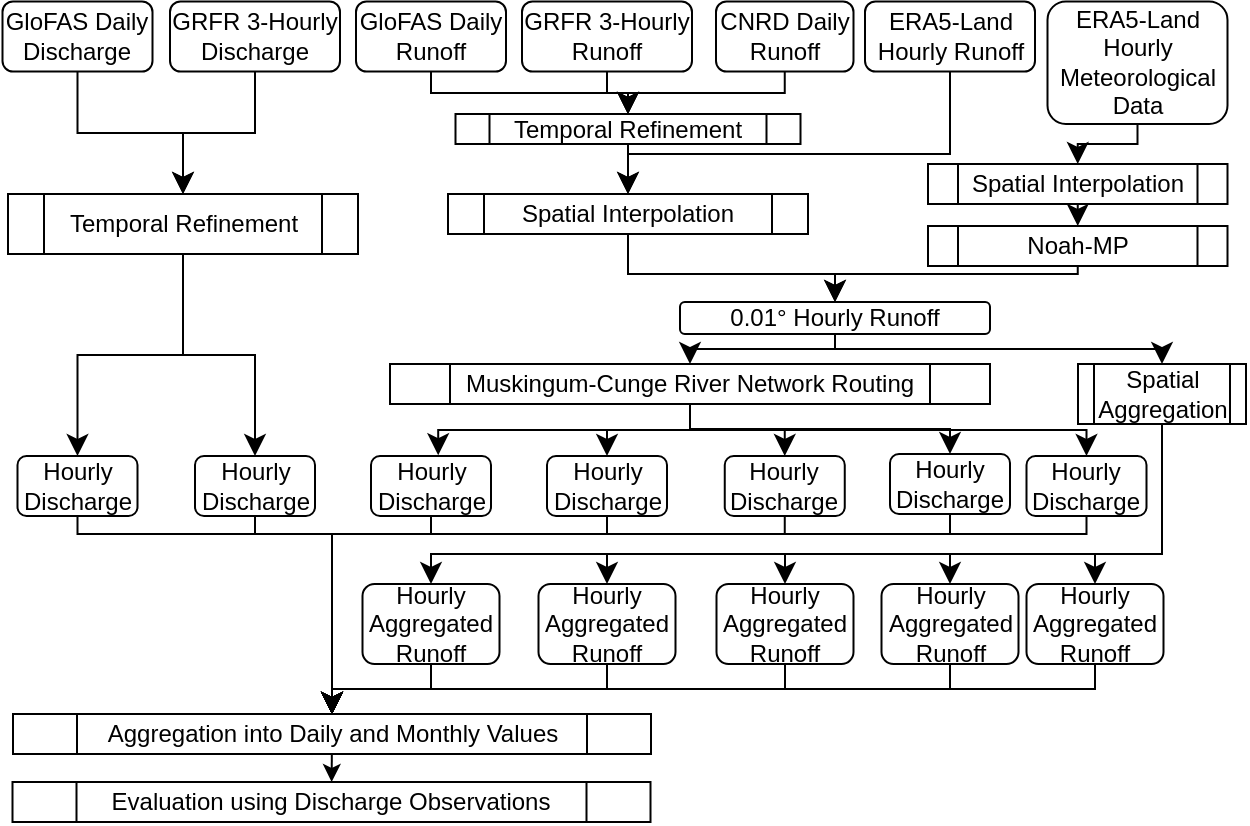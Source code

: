 <mxfile scale="4" border="0">
    <diagram id="uAw2bfOMTjpaAJfY_o5q" name="Page-1">
        <mxGraphModel dx="1150" dy="1042" grid="1" gridSize="10" guides="1" tooltips="1" connect="1" arrows="1" fold="1" page="1" pageScale="1" pageWidth="630" pageHeight="420" math="0" shadow="0">
            <root>
                <mxCell id="0"/>
                <mxCell id="1" parent="0"/>
                <mxCell id="61" value="Hourly&lt;br&gt;Aggregated Runoff" style="rounded=1;whiteSpace=wrap;html=1;" parent="1" vertex="1">
                    <mxGeometry x="187.25" y="295" width="68.5" height="40" as="geometry"/>
                </mxCell>
                <mxCell id="4" value="ERA5-Land Hourly Runoff" style="rounded=1;whiteSpace=wrap;html=1;flipH=1;" parent="1" vertex="1">
                    <mxGeometry x="438.5" y="3.75" width="85" height="35" as="geometry"/>
                </mxCell>
                <mxCell id="8" value="Spatial Interpolation" style="shape=process;whiteSpace=wrap;html=1;backgroundOutline=1;" parent="1" vertex="1">
                    <mxGeometry x="230" y="100" width="180" height="20" as="geometry"/>
                </mxCell>
                <mxCell id="9" value="GRFR 3-Hourly Discharge" style="rounded=1;whiteSpace=wrap;html=1;flipH=1;" parent="1" vertex="1">
                    <mxGeometry x="91" y="3.75" width="85" height="35" as="geometry"/>
                </mxCell>
                <mxCell id="10" value="CNRD Daily Runoff" style="rounded=1;whiteSpace=wrap;html=1;flipH=1;" parent="1" vertex="1">
                    <mxGeometry x="364" y="3.75" width="68.75" height="35" as="geometry"/>
                </mxCell>
                <mxCell id="11" value="GloFAS Daily Discharge" style="rounded=1;whiteSpace=wrap;html=1;flipH=1;" parent="1" vertex="1">
                    <mxGeometry x="7.25" y="3.75" width="75" height="35" as="geometry"/>
                </mxCell>
                <mxCell id="12" value="Temporal Refinement" style="shape=process;whiteSpace=wrap;html=1;backgroundOutline=1;" parent="1" vertex="1">
                    <mxGeometry x="233.75" y="60" width="172.5" height="15" as="geometry"/>
                </mxCell>
                <mxCell id="13" value="Temporal Refinement" style="shape=process;whiteSpace=wrap;html=1;backgroundOutline=1;" parent="1" vertex="1">
                    <mxGeometry x="10" y="100" width="175" height="30" as="geometry"/>
                </mxCell>
                <mxCell id="14" value="Muskingum-Cunge River Network Routing" style="shape=process;whiteSpace=wrap;html=1;backgroundOutline=1;" parent="1" vertex="1">
                    <mxGeometry x="201" y="185" width="300" height="20" as="geometry"/>
                </mxCell>
                <mxCell id="15" value="ERA5-Land Hourly Meteorological Data" style="rounded=1;whiteSpace=wrap;html=1;flipH=1;" parent="1" vertex="1">
                    <mxGeometry x="529.75" y="3.75" width="90" height="61.25" as="geometry"/>
                </mxCell>
                <mxCell id="18" value="Spatial Interpolation" style="shape=process;whiteSpace=wrap;html=1;backgroundOutline=1;" parent="1" vertex="1">
                    <mxGeometry x="470" y="85" width="149.75" height="20" as="geometry"/>
                </mxCell>
                <mxCell id="19" value="Noah-MP" style="shape=process;whiteSpace=wrap;html=1;backgroundOutline=1;" parent="1" vertex="1">
                    <mxGeometry x="470" y="116" width="149.75" height="20" as="geometry"/>
                </mxCell>
                <mxCell id="20" value="Hourly Discharge" style="rounded=1;whiteSpace=wrap;html=1;" parent="1" vertex="1">
                    <mxGeometry x="14.75" y="231" width="60" height="30" as="geometry"/>
                </mxCell>
                <mxCell id="21" value="Hourly Discharge" style="rounded=1;whiteSpace=wrap;html=1;" parent="1" vertex="1">
                    <mxGeometry x="103.5" y="231" width="60" height="30" as="geometry"/>
                </mxCell>
                <mxCell id="22" value="Hourly Discharge" style="rounded=1;whiteSpace=wrap;html=1;" parent="1" vertex="1">
                    <mxGeometry x="191.5" y="231" width="60" height="30" as="geometry"/>
                </mxCell>
                <mxCell id="24" value="Hourly Discharge" style="rounded=1;whiteSpace=wrap;html=1;" parent="1" vertex="1">
                    <mxGeometry x="368.38" y="231" width="60" height="30" as="geometry"/>
                </mxCell>
                <mxCell id="25" value="Hourly Discharge" style="rounded=1;whiteSpace=wrap;html=1;" parent="1" vertex="1">
                    <mxGeometry x="519.25" y="231" width="60" height="30" as="geometry"/>
                </mxCell>
                <mxCell id="28" value="" style="edgeStyle=elbowEdgeStyle;elbow=vertical;endArrow=classic;html=1;curved=0;rounded=0;endSize=8;startSize=8;exitX=0.5;exitY=1;exitDx=0;exitDy=0;entryX=0.5;entryY=0;entryDx=0;entryDy=0;" parent="1" source="11" target="13" edge="1">
                    <mxGeometry width="50" height="50" relative="1" as="geometry">
                        <mxPoint x="137" y="190" as="sourcePoint"/>
                        <mxPoint x="187" y="140" as="targetPoint"/>
                    </mxGeometry>
                </mxCell>
                <mxCell id="29" value="" style="edgeStyle=elbowEdgeStyle;elbow=vertical;endArrow=classic;html=1;curved=0;rounded=0;endSize=8;startSize=8;exitX=0.5;exitY=1;exitDx=0;exitDy=0;entryX=0.5;entryY=0;entryDx=0;entryDy=0;" parent="1" source="9" target="13" edge="1">
                    <mxGeometry width="50" height="50" relative="1" as="geometry">
                        <mxPoint x="57.5" y="55" as="sourcePoint"/>
                        <mxPoint x="120" y="90" as="targetPoint"/>
                    </mxGeometry>
                </mxCell>
                <mxCell id="30" value="" style="edgeStyle=elbowEdgeStyle;elbow=vertical;endArrow=classic;html=1;curved=0;rounded=0;endSize=8;startSize=8;exitX=0.5;exitY=1;exitDx=0;exitDy=0;entryX=0.5;entryY=0;entryDx=0;entryDy=0;" parent="1" source="13" target="20" edge="1">
                    <mxGeometry width="50" height="50" relative="1" as="geometry">
                        <mxPoint x="57.5" y="55" as="sourcePoint"/>
                        <mxPoint x="107.5" y="110" as="targetPoint"/>
                    </mxGeometry>
                </mxCell>
                <mxCell id="31" value="" style="edgeStyle=elbowEdgeStyle;elbow=vertical;endArrow=classic;html=1;curved=0;rounded=0;endSize=8;startSize=8;exitX=0.5;exitY=1;exitDx=0;exitDy=0;entryX=0.5;entryY=0;entryDx=0;entryDy=0;" parent="1" source="13" target="21" edge="1">
                    <mxGeometry width="50" height="50" relative="1" as="geometry">
                        <mxPoint x="107.5" y="140" as="sourcePoint"/>
                        <mxPoint x="57.5" y="220" as="targetPoint"/>
                    </mxGeometry>
                </mxCell>
                <mxCell id="33" value="" style="edgeStyle=elbowEdgeStyle;elbow=vertical;endArrow=classic;html=1;curved=0;rounded=0;endSize=8;startSize=8;entryX=0.5;entryY=0;entryDx=0;entryDy=0;" parent="1" source="10" target="12" edge="1">
                    <mxGeometry width="50" height="50" relative="1" as="geometry">
                        <mxPoint x="240" y="65" as="sourcePoint"/>
                        <mxPoint x="290" y="90" as="targetPoint"/>
                    </mxGeometry>
                </mxCell>
                <mxCell id="34" value="" style="edgeStyle=elbowEdgeStyle;elbow=vertical;endArrow=classic;html=1;curved=0;rounded=0;endSize=8;startSize=8;entryX=0.5;entryY=0;entryDx=0;entryDy=0;" parent="1" source="4" target="8" edge="1">
                    <mxGeometry width="50" height="50" relative="1" as="geometry">
                        <mxPoint x="320" y="65" as="sourcePoint"/>
                        <mxPoint x="360" y="90" as="targetPoint"/>
                        <Array as="points">
                            <mxPoint x="400" y="80"/>
                        </Array>
                    </mxGeometry>
                </mxCell>
                <mxCell id="35" value="" style="edgeStyle=elbowEdgeStyle;elbow=vertical;endArrow=classic;html=1;curved=0;rounded=0;endSize=8;startSize=8;exitX=0.5;exitY=1;exitDx=0;exitDy=0;entryX=0.5;entryY=0;entryDx=0;entryDy=0;" parent="1" source="12" target="8" edge="1">
                    <mxGeometry width="50" height="50" relative="1" as="geometry">
                        <mxPoint x="320" y="65" as="sourcePoint"/>
                        <mxPoint x="300" y="90" as="targetPoint"/>
                        <Array as="points"/>
                    </mxGeometry>
                </mxCell>
                <mxCell id="37" value="0.01° Hourly Runoff" style="rounded=1;whiteSpace=wrap;html=1;" parent="1" vertex="1">
                    <mxGeometry x="346" y="154" width="155" height="16" as="geometry"/>
                </mxCell>
                <mxCell id="39" value="" style="edgeStyle=elbowEdgeStyle;elbow=vertical;endArrow=classic;html=1;curved=0;rounded=0;endSize=8;startSize=8;exitX=0.5;exitY=1;exitDx=0;exitDy=0;entryX=0.5;entryY=0;entryDx=0;entryDy=0;" parent="1" source="15" target="18" edge="1">
                    <mxGeometry width="50" height="50" relative="1" as="geometry">
                        <mxPoint x="360" y="210" as="sourcePoint"/>
                        <mxPoint x="410" y="160" as="targetPoint"/>
                    </mxGeometry>
                </mxCell>
                <mxCell id="41" value="" style="edgeStyle=elbowEdgeStyle;elbow=vertical;endArrow=classic;html=1;curved=0;rounded=0;endSize=8;startSize=8;exitX=0.5;exitY=1;exitDx=0;exitDy=0;entryX=0.5;entryY=0;entryDx=0;entryDy=0;" parent="1" source="18" target="19" edge="1">
                    <mxGeometry width="50" height="50" relative="1" as="geometry">
                        <mxPoint x="495" y="70" as="sourcePoint"/>
                        <mxPoint x="540" y="100" as="targetPoint"/>
                    </mxGeometry>
                </mxCell>
                <mxCell id="42" value="" style="edgeStyle=elbowEdgeStyle;elbow=vertical;endArrow=classic;html=1;curved=0;rounded=0;endSize=8;startSize=8;exitX=0.5;exitY=1;exitDx=0;exitDy=0;entryX=0.5;entryY=0;entryDx=0;entryDy=0;" parent="1" source="8" target="37" edge="1">
                    <mxGeometry width="50" height="50" relative="1" as="geometry">
                        <mxPoint x="540" y="120" as="sourcePoint"/>
                        <mxPoint x="540" y="140" as="targetPoint"/>
                        <Array as="points">
                            <mxPoint x="370" y="140"/>
                        </Array>
                    </mxGeometry>
                </mxCell>
                <mxCell id="43" value="" style="edgeStyle=elbowEdgeStyle;elbow=vertical;endArrow=classic;html=1;curved=0;rounded=0;endSize=8;startSize=8;exitX=0.5;exitY=1;exitDx=0;exitDy=0;entryX=0.5;entryY=0;entryDx=0;entryDy=0;" parent="1" source="19" target="37" edge="1">
                    <mxGeometry width="50" height="50" relative="1" as="geometry">
                        <mxPoint x="326.0" y="159" as="sourcePoint"/>
                        <mxPoint x="432.5" y="180" as="targetPoint"/>
                        <Array as="points">
                            <mxPoint x="480" y="140"/>
                        </Array>
                    </mxGeometry>
                </mxCell>
                <mxCell id="44" value="" style="edgeStyle=elbowEdgeStyle;elbow=vertical;endArrow=classic;html=1;curved=0;rounded=0;endSize=8;startSize=8;entryX=0.5;entryY=0;entryDx=0;entryDy=0;exitX=0.5;exitY=1;exitDx=0;exitDy=0;" parent="1" source="37" target="14" edge="1">
                    <mxGeometry width="50" height="50" relative="1" as="geometry">
                        <mxPoint x="360" y="210" as="sourcePoint"/>
                        <mxPoint x="410" y="160" as="targetPoint"/>
                    </mxGeometry>
                </mxCell>
                <mxCell id="45" value="" style="edgeStyle=elbowEdgeStyle;elbow=vertical;endArrow=classic;html=1;curved=0;rounded=0;endSize=8;startSize=8;exitX=0.5;exitY=1;exitDx=0;exitDy=0;entryX=0.56;entryY=-0.013;entryDx=0;entryDy=0;entryPerimeter=0;" parent="1" source="14" target="22" edge="1">
                    <mxGeometry width="50" height="50" relative="1" as="geometry">
                        <mxPoint x="107.5" y="140" as="sourcePoint"/>
                        <mxPoint x="146.75" y="260" as="targetPoint"/>
                        <Array as="points"/>
                    </mxGeometry>
                </mxCell>
                <mxCell id="47" value="" style="edgeStyle=elbowEdgeStyle;elbow=vertical;endArrow=classic;html=1;curved=0;rounded=0;endSize=8;startSize=8;exitX=0.5;exitY=1;exitDx=0;exitDy=0;entryX=0.5;entryY=0;entryDx=0;entryDy=0;" parent="1" source="14" target="24" edge="1">
                    <mxGeometry width="50" height="50" relative="1" as="geometry">
                        <mxPoint x="432.5" y="240" as="sourcePoint"/>
                        <mxPoint x="390" y="250" as="targetPoint"/>
                        <Array as="points"/>
                    </mxGeometry>
                </mxCell>
                <mxCell id="49" value="" style="edgeStyle=elbowEdgeStyle;elbow=vertical;endArrow=classic;html=1;curved=0;rounded=0;endSize=8;startSize=8;exitX=0.5;exitY=1;exitDx=0;exitDy=0;" parent="1" source="14" target="25" edge="1">
                    <mxGeometry width="50" height="50" relative="1" as="geometry">
                        <mxPoint x="432.5" y="240" as="sourcePoint"/>
                        <mxPoint x="504.75" y="260" as="targetPoint"/>
                        <Array as="points"/>
                    </mxGeometry>
                </mxCell>
                <mxCell id="60" value="" style="edgeStyle=none;html=1;" parent="1" source="50" target="59" edge="1">
                    <mxGeometry relative="1" as="geometry"/>
                </mxCell>
                <mxCell id="50" value="Aggregation into Daily and Monthly Values" style="shape=process;whiteSpace=wrap;html=1;backgroundOutline=1;" parent="1" vertex="1">
                    <mxGeometry x="12.5" y="360" width="319" height="20" as="geometry"/>
                </mxCell>
                <mxCell id="52" value="" style="edgeStyle=elbowEdgeStyle;elbow=vertical;endArrow=classic;html=1;curved=0;rounded=0;endSize=8;startSize=8;exitX=0.5;exitY=1;exitDx=0;exitDy=0;entryX=0.5;entryY=0;entryDx=0;entryDy=0;" parent="1" source="20" target="50" edge="1">
                    <mxGeometry width="50" height="50" relative="1" as="geometry">
                        <mxPoint x="290" y="200" as="sourcePoint"/>
                        <mxPoint x="340" y="150" as="targetPoint"/>
                        <Array as="points">
                            <mxPoint x="180" y="270"/>
                        </Array>
                    </mxGeometry>
                </mxCell>
                <mxCell id="53" value="" style="edgeStyle=elbowEdgeStyle;elbow=vertical;endArrow=classic;html=1;curved=0;rounded=0;endSize=8;startSize=8;exitX=0.5;exitY=1;exitDx=0;exitDy=0;entryX=0.5;entryY=0;entryDx=0;entryDy=0;" parent="1" source="21" target="50" edge="1">
                    <mxGeometry width="50" height="50" relative="1" as="geometry">
                        <mxPoint x="57.25" y="299" as="sourcePoint"/>
                        <mxPoint x="320" y="340" as="targetPoint"/>
                        <Array as="points">
                            <mxPoint x="230" y="270"/>
                        </Array>
                    </mxGeometry>
                </mxCell>
                <mxCell id="54" value="" style="edgeStyle=elbowEdgeStyle;elbow=vertical;endArrow=classic;html=1;curved=0;rounded=0;endSize=8;startSize=8;exitX=0.5;exitY=1;exitDx=0;exitDy=0;entryX=0.5;entryY=0;entryDx=0;entryDy=0;" parent="1" source="22" target="50" edge="1">
                    <mxGeometry width="50" height="50" relative="1" as="geometry">
                        <mxPoint x="146.75" y="299" as="sourcePoint"/>
                        <mxPoint x="320" y="340" as="targetPoint"/>
                        <Array as="points">
                            <mxPoint x="280" y="270"/>
                            <mxPoint x="280" y="300"/>
                        </Array>
                    </mxGeometry>
                </mxCell>
                <mxCell id="56" value="" style="edgeStyle=elbowEdgeStyle;elbow=vertical;endArrow=classic;html=1;curved=0;rounded=0;endSize=8;startSize=8;entryX=0.5;entryY=0;entryDx=0;entryDy=0;exitX=0.5;exitY=1;exitDx=0;exitDy=0;" parent="1" source="24" target="50" edge="1">
                    <mxGeometry width="50" height="50" relative="1" as="geometry">
                        <mxPoint x="400" y="280" as="sourcePoint"/>
                        <mxPoint x="310" y="310" as="targetPoint"/>
                        <Array as="points">
                            <mxPoint x="350" y="270"/>
                        </Array>
                    </mxGeometry>
                </mxCell>
                <mxCell id="58" value="" style="edgeStyle=elbowEdgeStyle;elbow=vertical;endArrow=classic;html=1;curved=0;rounded=0;endSize=8;startSize=8;entryX=0.5;entryY=0;entryDx=0;entryDy=0;exitX=0.5;exitY=1;exitDx=0;exitDy=0;" parent="1" source="25" target="50" edge="1">
                    <mxGeometry width="50" height="50" relative="1" as="geometry">
                        <mxPoint x="504.75" y="299" as="sourcePoint"/>
                        <mxPoint x="320" y="340" as="targetPoint"/>
                        <Array as="points">
                            <mxPoint x="430" y="270"/>
                        </Array>
                    </mxGeometry>
                </mxCell>
                <mxCell id="59" value="Evaluation using Discharge Observations" style="shape=process;whiteSpace=wrap;html=1;backgroundOutline=1;" parent="1" vertex="1">
                    <mxGeometry x="12.25" y="394" width="319" height="20" as="geometry"/>
                </mxCell>
                <mxCell id="66" value="Spatial Aggregation" style="shape=process;whiteSpace=wrap;html=1;backgroundOutline=1;" parent="1" vertex="1">
                    <mxGeometry x="545" y="185" width="84" height="30" as="geometry"/>
                </mxCell>
                <mxCell id="67" value="" style="edgeStyle=elbowEdgeStyle;elbow=vertical;endArrow=classic;html=1;curved=0;rounded=0;endSize=8;startSize=8;entryX=0.5;entryY=0;entryDx=0;entryDy=0;exitX=0.5;exitY=1;exitDx=0;exitDy=0;" parent="1" source="37" target="66" edge="1">
                    <mxGeometry width="50" height="50" relative="1" as="geometry">
                        <mxPoint x="432.5" y="204" as="sourcePoint"/>
                        <mxPoint x="366" y="225" as="targetPoint"/>
                    </mxGeometry>
                </mxCell>
                <mxCell id="68" value="" style="edgeStyle=elbowEdgeStyle;elbow=vertical;endArrow=classic;html=1;curved=0;rounded=0;endSize=8;startSize=8;exitX=0.5;exitY=1;exitDx=0;exitDy=0;entryX=0.5;entryY=0;entryDx=0;entryDy=0;" parent="1" source="66" target="100" edge="1">
                    <mxGeometry width="50" height="50" relative="1" as="geometry">
                        <mxPoint x="432.5" y="204" as="sourcePoint"/>
                        <mxPoint x="554" y="290" as="targetPoint"/>
                        <Array as="points">
                            <mxPoint x="590" y="280"/>
                        </Array>
                    </mxGeometry>
                </mxCell>
                <mxCell id="70" value="" style="edgeStyle=elbowEdgeStyle;elbow=vertical;endArrow=classic;html=1;curved=0;rounded=0;endSize=8;startSize=8;entryX=0.5;entryY=0;entryDx=0;entryDy=0;exitX=0.5;exitY=1;exitDx=0;exitDy=0;" parent="1" source="66" target="99" edge="1">
                    <mxGeometry width="50" height="50" relative="1" as="geometry">
                        <mxPoint x="586.75" y="245" as="sourcePoint"/>
                        <mxPoint x="398.38" y="300" as="targetPoint"/>
                        <Array as="points">
                            <mxPoint x="500" y="280"/>
                        </Array>
                    </mxGeometry>
                </mxCell>
                <mxCell id="72" value="" style="edgeStyle=elbowEdgeStyle;elbow=vertical;endArrow=classic;html=1;curved=0;rounded=0;endSize=8;startSize=8;entryX=0.5;entryY=0;entryDx=0;entryDy=0;exitX=0.5;exitY=1;exitDx=0;exitDy=0;" parent="1" source="66" target="61" edge="1">
                    <mxGeometry width="50" height="50" relative="1" as="geometry">
                        <mxPoint x="600" y="260" as="sourcePoint"/>
                        <mxPoint x="366" y="340" as="targetPoint"/>
                        <Array as="points">
                            <mxPoint x="410" y="280"/>
                            <mxPoint x="430" y="320"/>
                        </Array>
                    </mxGeometry>
                </mxCell>
                <mxCell id="74" value="" style="edgeStyle=elbowEdgeStyle;elbow=vertical;endArrow=classic;html=1;curved=0;rounded=0;endSize=8;startSize=8;exitX=0.5;exitY=1;exitDx=0;exitDy=0;entryX=0.5;entryY=0;entryDx=0;entryDy=0;" parent="1" source="61" target="50" edge="1">
                    <mxGeometry width="50" height="50" relative="1" as="geometry">
                        <mxPoint x="350" y="480" as="sourcePoint"/>
                        <mxPoint x="400" y="430" as="targetPoint"/>
                    </mxGeometry>
                </mxCell>
                <mxCell id="76" value="" style="edgeStyle=elbowEdgeStyle;elbow=vertical;endArrow=classic;html=1;curved=0;rounded=0;endSize=8;startSize=8;exitX=0.5;exitY=1;exitDx=0;exitDy=0;entryX=0.5;entryY=0;entryDx=0;entryDy=0;" parent="1" source="99" target="50" edge="1">
                    <mxGeometry width="50" height="50" relative="1" as="geometry">
                        <mxPoint x="398.38" y="330" as="sourcePoint"/>
                        <mxPoint x="326" y="390" as="targetPoint"/>
                    </mxGeometry>
                </mxCell>
                <mxCell id="78" value="" style="edgeStyle=elbowEdgeStyle;elbow=vertical;endArrow=classic;html=1;curved=0;rounded=0;endSize=8;startSize=8;exitX=0.5;exitY=1;exitDx=0;exitDy=0;entryX=0.5;entryY=0;entryDx=0;entryDy=0;" parent="1" source="100" target="50" edge="1">
                    <mxGeometry width="50" height="50" relative="1" as="geometry">
                        <mxPoint x="553.5" y="330" as="sourcePoint"/>
                        <mxPoint x="326" y="390" as="targetPoint"/>
                    </mxGeometry>
                </mxCell>
                <mxCell id="79" value="GloFAS Daily Runoff" style="rounded=1;whiteSpace=wrap;html=1;flipH=1;" parent="1" vertex="1">
                    <mxGeometry x="184" y="3.75" width="75" height="35" as="geometry"/>
                </mxCell>
                <mxCell id="80" value="GRFR 3-Hourly Runoff" style="rounded=1;whiteSpace=wrap;html=1;flipH=1;" parent="1" vertex="1">
                    <mxGeometry x="267" y="3.75" width="85" height="35" as="geometry"/>
                </mxCell>
                <mxCell id="82" value="" style="edgeStyle=elbowEdgeStyle;elbow=vertical;endArrow=classic;html=1;curved=0;rounded=0;endSize=8;startSize=8;entryX=0.5;entryY=0;entryDx=0;entryDy=0;exitX=0.5;exitY=1;exitDx=0;exitDy=0;" parent="1" source="79" target="12" edge="1">
                    <mxGeometry width="50" height="50" relative="1" as="geometry">
                        <mxPoint x="408.375" y="48.75" as="sourcePoint"/>
                        <mxPoint x="330" y="70" as="targetPoint"/>
                    </mxGeometry>
                </mxCell>
                <mxCell id="83" value="" style="edgeStyle=elbowEdgeStyle;elbow=vertical;endArrow=classic;html=1;curved=0;rounded=0;endSize=8;startSize=8;exitX=0.5;exitY=1;exitDx=0;exitDy=0;entryX=0.5;entryY=0;entryDx=0;entryDy=0;" parent="1" source="80" target="12" edge="1">
                    <mxGeometry width="50" height="50" relative="1" as="geometry">
                        <mxPoint x="231.5" y="48.75" as="sourcePoint"/>
                        <mxPoint x="330" y="60" as="targetPoint"/>
                    </mxGeometry>
                </mxCell>
                <mxCell id="84" value="Hourly Discharge" style="rounded=1;whiteSpace=wrap;html=1;" parent="1" vertex="1">
                    <mxGeometry x="279.5" y="231" width="60" height="30" as="geometry"/>
                </mxCell>
                <mxCell id="85" value="Hourly Discharge" style="rounded=1;whiteSpace=wrap;html=1;" parent="1" vertex="1">
                    <mxGeometry x="451" y="230" width="60" height="30" as="geometry"/>
                </mxCell>
                <mxCell id="89" value="" style="edgeStyle=elbowEdgeStyle;elbow=vertical;endArrow=classic;html=1;curved=0;rounded=0;endSize=8;startSize=8;exitX=0.5;exitY=1;exitDx=0;exitDy=0;entryX=0.5;entryY=0;entryDx=0;entryDy=0;" parent="1" source="14" target="84" edge="1">
                    <mxGeometry width="50" height="50" relative="1" as="geometry">
                        <mxPoint x="350" y="80" as="sourcePoint"/>
                        <mxPoint x="400" y="30" as="targetPoint"/>
                        <Array as="points"/>
                    </mxGeometry>
                </mxCell>
                <mxCell id="91" value="" style="edgeStyle=elbowEdgeStyle;elbow=vertical;endArrow=classic;html=1;curved=0;rounded=0;endSize=8;startSize=8;exitX=0.5;exitY=1;exitDx=0;exitDy=0;entryX=0.5;entryY=0;entryDx=0;entryDy=0;" parent="1" source="14" target="85" edge="1">
                    <mxGeometry width="50" height="50" relative="1" as="geometry">
                        <mxPoint x="350" y="80" as="sourcePoint"/>
                        <mxPoint x="400" y="30" as="targetPoint"/>
                        <Array as="points"/>
                    </mxGeometry>
                </mxCell>
                <mxCell id="92" value="" style="edgeStyle=elbowEdgeStyle;elbow=vertical;endArrow=classic;html=1;curved=0;rounded=0;endSize=8;startSize=8;exitX=0.5;exitY=1;exitDx=0;exitDy=0;entryX=0.5;entryY=0;entryDx=0;entryDy=0;" parent="1" source="66" target="101" edge="1">
                    <mxGeometry width="50" height="50" relative="1" as="geometry">
                        <mxPoint x="350" y="80" as="sourcePoint"/>
                        <mxPoint x="481" y="300" as="targetPoint"/>
                        <Array as="points">
                            <mxPoint x="530" y="280"/>
                        </Array>
                    </mxGeometry>
                </mxCell>
                <mxCell id="93" value="" style="edgeStyle=elbowEdgeStyle;elbow=vertical;endArrow=classic;html=1;curved=0;rounded=0;endSize=8;startSize=8;exitX=0.5;exitY=1;exitDx=0;exitDy=0;entryX=0.5;entryY=0;entryDx=0;entryDy=0;" parent="1" source="66" target="98" edge="1">
                    <mxGeometry width="50" height="50" relative="1" as="geometry">
                        <mxPoint x="350" y="80" as="sourcePoint"/>
                        <mxPoint x="309.5" y="295" as="targetPoint"/>
                        <Array as="points">
                            <mxPoint x="460" y="280"/>
                        </Array>
                    </mxGeometry>
                </mxCell>
                <mxCell id="94" value="" style="edgeStyle=elbowEdgeStyle;elbow=vertical;endArrow=classic;html=1;curved=0;rounded=0;endSize=8;startSize=8;exitX=0.5;exitY=1;exitDx=0;exitDy=0;entryX=0.5;entryY=0;entryDx=0;entryDy=0;" parent="1" source="84" target="50" edge="1">
                    <mxGeometry width="50" height="50" relative="1" as="geometry">
                        <mxPoint x="350" y="80" as="sourcePoint"/>
                        <mxPoint x="400" y="30" as="targetPoint"/>
                        <Array as="points">
                            <mxPoint x="250" y="270"/>
                        </Array>
                    </mxGeometry>
                </mxCell>
                <mxCell id="95" value="" style="edgeStyle=elbowEdgeStyle;elbow=vertical;endArrow=classic;html=1;curved=0;rounded=0;endSize=8;startSize=8;exitX=0.5;exitY=1;exitDx=0;exitDy=0;entryX=0.5;entryY=0;entryDx=0;entryDy=0;" parent="1" source="85" target="50" edge="1">
                    <mxGeometry width="50" height="50" relative="1" as="geometry">
                        <mxPoint x="350" y="80" as="sourcePoint"/>
                        <mxPoint x="400" y="30" as="targetPoint"/>
                        <Array as="points">
                            <mxPoint x="340" y="270"/>
                        </Array>
                    </mxGeometry>
                </mxCell>
                <mxCell id="96" value="" style="edgeStyle=elbowEdgeStyle;elbow=vertical;endArrow=classic;html=1;curved=0;rounded=0;endSize=8;startSize=8;exitX=0.5;exitY=1;exitDx=0;exitDy=0;entryX=0.5;entryY=0;entryDx=0;entryDy=0;" parent="1" source="98" target="50" edge="1">
                    <mxGeometry width="50" height="50" relative="1" as="geometry">
                        <mxPoint x="309.5" y="330" as="sourcePoint"/>
                        <mxPoint x="400" y="30" as="targetPoint"/>
                    </mxGeometry>
                </mxCell>
                <mxCell id="97" value="" style="edgeStyle=elbowEdgeStyle;elbow=vertical;endArrow=classic;html=1;curved=0;rounded=0;endSize=8;startSize=8;exitX=0.5;exitY=1;exitDx=0;exitDy=0;entryX=0.5;entryY=0;entryDx=0;entryDy=0;" parent="1" source="101" target="50" edge="1">
                    <mxGeometry width="50" height="50" relative="1" as="geometry">
                        <mxPoint x="481" y="330" as="sourcePoint"/>
                        <mxPoint x="400" y="30" as="targetPoint"/>
                    </mxGeometry>
                </mxCell>
                <mxCell id="98" value="Hourly&lt;br&gt;Aggregated Runoff" style="rounded=1;whiteSpace=wrap;html=1;" parent="1" vertex="1">
                    <mxGeometry x="275.25" y="295" width="68.5" height="40" as="geometry"/>
                </mxCell>
                <mxCell id="99" value="Hourly&lt;br&gt;Aggregated Runoff" style="rounded=1;whiteSpace=wrap;html=1;" parent="1" vertex="1">
                    <mxGeometry x="364.25" y="295" width="68.5" height="40" as="geometry"/>
                </mxCell>
                <mxCell id="100" value="Hourly&lt;br&gt;Aggregated Runoff" style="rounded=1;whiteSpace=wrap;html=1;" parent="1" vertex="1">
                    <mxGeometry x="519.25" y="295" width="68.5" height="40" as="geometry"/>
                </mxCell>
                <mxCell id="101" value="Hourly&lt;br&gt;Aggregated Runoff" style="rounded=1;whiteSpace=wrap;html=1;" parent="1" vertex="1">
                    <mxGeometry x="446.75" y="295" width="68.5" height="40" as="geometry"/>
                </mxCell>
            </root>
        </mxGraphModel>
    </diagram>
</mxfile>
